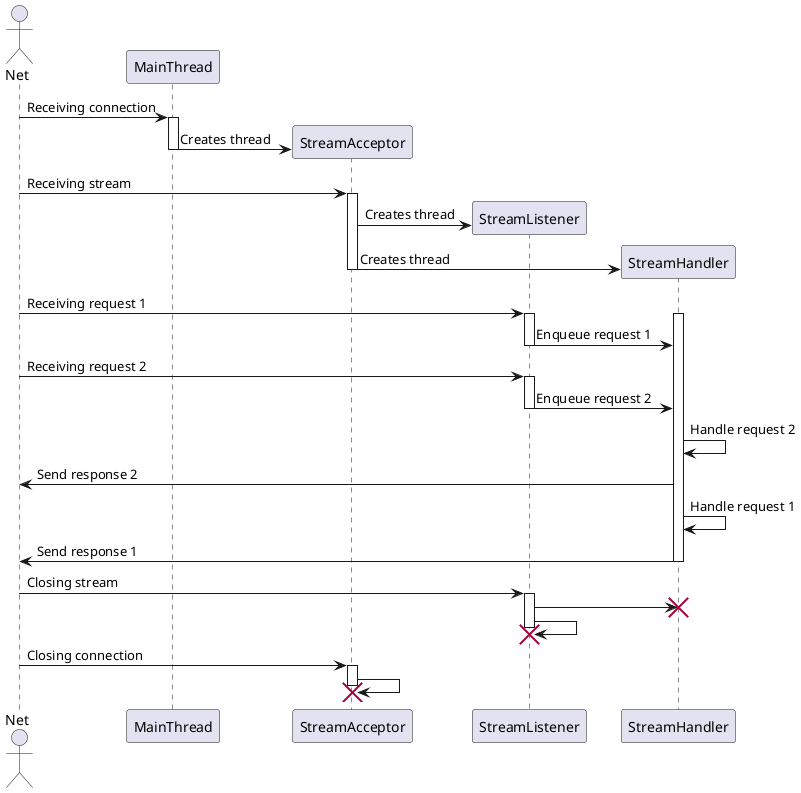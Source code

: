 @startuml

actor Net

participant MainThread

participant StreamAcceptor

participant StreamListener

participant StreamHandler

Net -> MainThread : Receiving connection

activate MainThread

create StreamAcceptor
MainThread -> StreamAcceptor : Creates thread
deactivate MainThread

Net -> StreamAcceptor : Receiving stream

activate StreamAcceptor

create StreamListener
StreamAcceptor -> StreamListener : Creates thread

create StreamHandler
StreamAcceptor -> StreamHandler : Creates thread

deactivate StreamAcceptor

Net -> StreamListener : Receiving request 1

activate StreamListener

activate StreamHandler

StreamListener -> StreamHandler : Enqueue request 1

deactivate StreamListener

Net -> StreamListener : Receiving request 2

activate StreamListener

StreamListener -> StreamHandler : Enqueue request 2

deactivate StreamListener

StreamHandler -> StreamHandler  : Handle request 2

StreamHandler -> Net            : Send response 2

StreamHandler -> StreamHandler  : Handle request 1

StreamHandler -> Net            : Send response 1
deactivate StreamHandler

Net -> StreamListener           : Closing stream

activate StreamListener

StreamListener -> StreamHandler
destroy StreamHandler
StreamListener -> StreamListener
destroy StreamListener

Net -> StreamAcceptor           : Closing connection
activate StreamAcceptor
StreamAcceptor -> StreamAcceptor

destroy StreamAcceptor

@enduml
